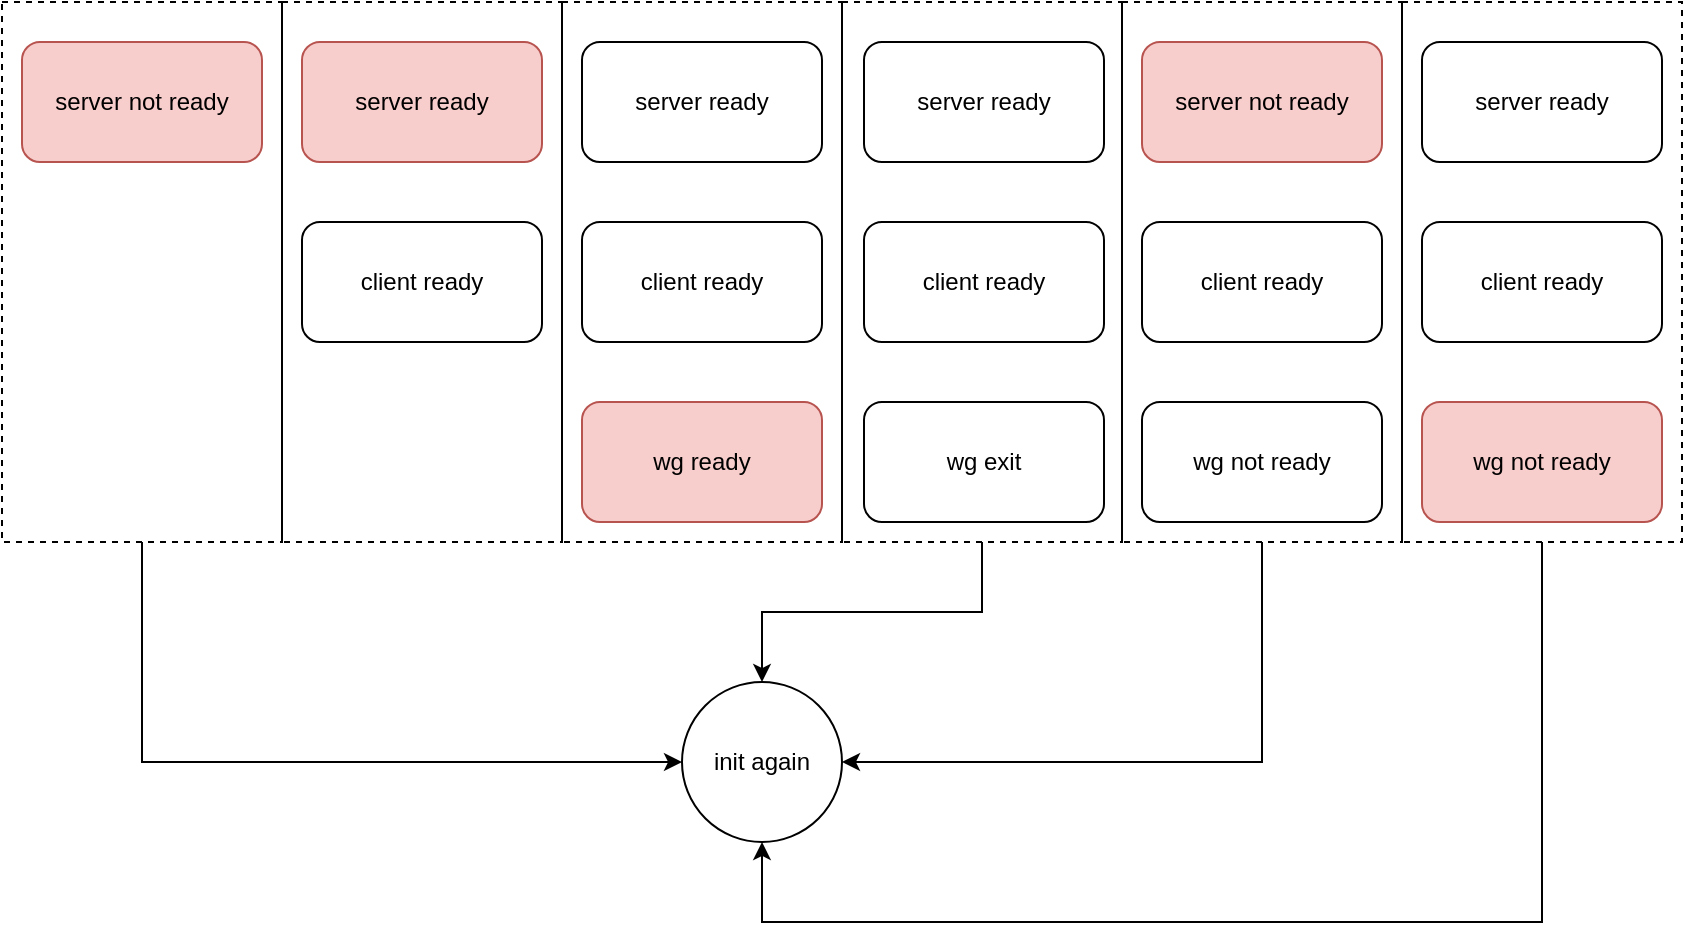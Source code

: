 <mxfile version="24.2.0" type="github">
  <diagram name="Page-1" id="xEB7PR7H4kQ2SB8d1ez0">
    <mxGraphModel dx="954" dy="563" grid="1" gridSize="10" guides="1" tooltips="1" connect="1" arrows="1" fold="1" page="1" pageScale="1" pageWidth="850" pageHeight="1100" math="0" shadow="0">
      <root>
        <mxCell id="0" />
        <mxCell id="1" parent="0" />
        <mxCell id="XsObUaLofDniMGbpWccp-14" value="" style="rounded=0;whiteSpace=wrap;html=1;dashed=1;fillColor=none;" vertex="1" parent="1">
          <mxGeometry x="3" y="70" width="140" height="270" as="geometry" />
        </mxCell>
        <mxCell id="XsObUaLofDniMGbpWccp-15" value="" style="rounded=0;whiteSpace=wrap;html=1;dashed=1;fillColor=none;" vertex="1" parent="1">
          <mxGeometry x="143" y="70" width="140" height="270" as="geometry" />
        </mxCell>
        <mxCell id="XsObUaLofDniMGbpWccp-16" value="" style="rounded=0;whiteSpace=wrap;html=1;dashed=1;fillColor=none;" vertex="1" parent="1">
          <mxGeometry x="283" y="70" width="140" height="270" as="geometry" />
        </mxCell>
        <mxCell id="XsObUaLofDniMGbpWccp-17" value="" style="rounded=0;whiteSpace=wrap;html=1;dashed=1;fillColor=none;" vertex="1" parent="1">
          <mxGeometry x="423" y="70" width="140" height="270" as="geometry" />
        </mxCell>
        <mxCell id="XsObUaLofDniMGbpWccp-18" value="" style="rounded=0;whiteSpace=wrap;html=1;dashed=1;fillColor=none;" vertex="1" parent="1">
          <mxGeometry x="563" y="70" width="140" height="270" as="geometry" />
        </mxCell>
        <mxCell id="XsObUaLofDniMGbpWccp-1" value="server ready" style="rounded=1;whiteSpace=wrap;html=1;" vertex="1" parent="1">
          <mxGeometry x="293" y="90" width="120" height="60" as="geometry" />
        </mxCell>
        <mxCell id="XsObUaLofDniMGbpWccp-2" value="client ready" style="rounded=1;whiteSpace=wrap;html=1;" vertex="1" parent="1">
          <mxGeometry x="293" y="180" width="120" height="60" as="geometry" />
        </mxCell>
        <mxCell id="XsObUaLofDniMGbpWccp-3" value="wg ready" style="rounded=1;whiteSpace=wrap;html=1;fillColor=#f8cecc;strokeColor=#b85450;" vertex="1" parent="1">
          <mxGeometry x="293" y="270" width="120" height="60" as="geometry" />
        </mxCell>
        <mxCell id="XsObUaLofDniMGbpWccp-4" value="server ready" style="rounded=1;whiteSpace=wrap;html=1;" vertex="1" parent="1">
          <mxGeometry x="434" y="90" width="120" height="60" as="geometry" />
        </mxCell>
        <mxCell id="XsObUaLofDniMGbpWccp-5" value="client ready" style="rounded=1;whiteSpace=wrap;html=1;" vertex="1" parent="1">
          <mxGeometry x="434" y="180" width="120" height="60" as="geometry" />
        </mxCell>
        <mxCell id="XsObUaLofDniMGbpWccp-6" value="wg exit" style="rounded=1;whiteSpace=wrap;html=1;" vertex="1" parent="1">
          <mxGeometry x="434" y="270" width="120" height="60" as="geometry" />
        </mxCell>
        <mxCell id="XsObUaLofDniMGbpWccp-7" value="server not ready" style="rounded=1;whiteSpace=wrap;html=1;fillColor=#f8cecc;strokeColor=#b85450;" vertex="1" parent="1">
          <mxGeometry x="13" y="90" width="120" height="60" as="geometry" />
        </mxCell>
        <mxCell id="XsObUaLofDniMGbpWccp-8" value="server ready" style="rounded=1;whiteSpace=wrap;html=1;fillColor=#f8cecc;strokeColor=#b85450;" vertex="1" parent="1">
          <mxGeometry x="153" y="90" width="120" height="60" as="geometry" />
        </mxCell>
        <mxCell id="XsObUaLofDniMGbpWccp-9" value="client ready" style="rounded=1;whiteSpace=wrap;html=1;" vertex="1" parent="1">
          <mxGeometry x="153" y="180" width="120" height="60" as="geometry" />
        </mxCell>
        <mxCell id="XsObUaLofDniMGbpWccp-10" value="server not ready" style="rounded=1;whiteSpace=wrap;html=1;fillColor=#f8cecc;strokeColor=#b85450;" vertex="1" parent="1">
          <mxGeometry x="573" y="90" width="120" height="60" as="geometry" />
        </mxCell>
        <mxCell id="XsObUaLofDniMGbpWccp-11" value="client ready" style="rounded=1;whiteSpace=wrap;html=1;" vertex="1" parent="1">
          <mxGeometry x="573" y="180" width="120" height="60" as="geometry" />
        </mxCell>
        <mxCell id="XsObUaLofDniMGbpWccp-12" value="wg not ready" style="rounded=1;whiteSpace=wrap;html=1;" vertex="1" parent="1">
          <mxGeometry x="573" y="270" width="120" height="60" as="geometry" />
        </mxCell>
        <mxCell id="XsObUaLofDniMGbpWccp-13" value="init again" style="ellipse;whiteSpace=wrap;html=1;aspect=fixed;" vertex="1" parent="1">
          <mxGeometry x="343" y="410" width="80" height="80" as="geometry" />
        </mxCell>
        <mxCell id="XsObUaLofDniMGbpWccp-19" style="edgeStyle=orthogonalEdgeStyle;rounded=0;orthogonalLoop=1;jettySize=auto;html=1;exitX=0.5;exitY=1;exitDx=0;exitDy=0;entryX=0;entryY=0.5;entryDx=0;entryDy=0;" edge="1" parent="1" source="XsObUaLofDniMGbpWccp-14" target="XsObUaLofDniMGbpWccp-13">
          <mxGeometry relative="1" as="geometry" />
        </mxCell>
        <mxCell id="XsObUaLofDniMGbpWccp-21" style="edgeStyle=orthogonalEdgeStyle;rounded=0;orthogonalLoop=1;jettySize=auto;html=1;exitX=0.5;exitY=1;exitDx=0;exitDy=0;entryX=0.5;entryY=0;entryDx=0;entryDy=0;" edge="1" parent="1" source="XsObUaLofDniMGbpWccp-17" target="XsObUaLofDniMGbpWccp-13">
          <mxGeometry relative="1" as="geometry" />
        </mxCell>
        <mxCell id="XsObUaLofDniMGbpWccp-23" style="edgeStyle=orthogonalEdgeStyle;rounded=0;orthogonalLoop=1;jettySize=auto;html=1;entryX=1;entryY=0.5;entryDx=0;entryDy=0;exitX=0.5;exitY=1;exitDx=0;exitDy=0;" edge="1" parent="1" source="XsObUaLofDniMGbpWccp-18" target="XsObUaLofDniMGbpWccp-13">
          <mxGeometry relative="1" as="geometry" />
        </mxCell>
        <mxCell id="XsObUaLofDniMGbpWccp-29" style="edgeStyle=orthogonalEdgeStyle;rounded=0;orthogonalLoop=1;jettySize=auto;html=1;exitX=0.5;exitY=1;exitDx=0;exitDy=0;entryX=0.5;entryY=1;entryDx=0;entryDy=0;" edge="1" parent="1" source="XsObUaLofDniMGbpWccp-24" target="XsObUaLofDniMGbpWccp-13">
          <mxGeometry relative="1" as="geometry">
            <Array as="points">
              <mxPoint x="773" y="530" />
              <mxPoint x="383" y="530" />
            </Array>
          </mxGeometry>
        </mxCell>
        <mxCell id="XsObUaLofDniMGbpWccp-24" value="" style="rounded=0;whiteSpace=wrap;html=1;dashed=1;fillColor=none;" vertex="1" parent="1">
          <mxGeometry x="703" y="70" width="140" height="270" as="geometry" />
        </mxCell>
        <mxCell id="XsObUaLofDniMGbpWccp-25" value="server ready" style="rounded=1;whiteSpace=wrap;html=1;" vertex="1" parent="1">
          <mxGeometry x="713" y="90" width="120" height="60" as="geometry" />
        </mxCell>
        <mxCell id="XsObUaLofDniMGbpWccp-26" value="client ready" style="rounded=1;whiteSpace=wrap;html=1;" vertex="1" parent="1">
          <mxGeometry x="713" y="180" width="120" height="60" as="geometry" />
        </mxCell>
        <mxCell id="XsObUaLofDniMGbpWccp-27" value="wg not ready" style="rounded=1;whiteSpace=wrap;html=1;fillColor=#f8cecc;strokeColor=#b85450;" vertex="1" parent="1">
          <mxGeometry x="713" y="270" width="120" height="60" as="geometry" />
        </mxCell>
      </root>
    </mxGraphModel>
  </diagram>
</mxfile>
